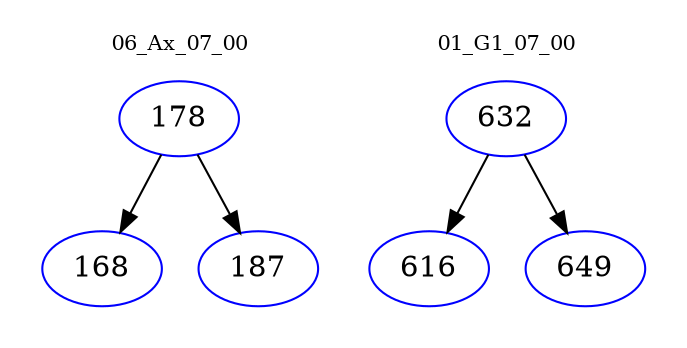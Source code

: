 digraph{
subgraph cluster_0 {
color = white
label = "06_Ax_07_00";
fontsize=10;
T0_178 [label="178", color="blue"]
T0_178 -> T0_168 [color="black"]
T0_168 [label="168", color="blue"]
T0_178 -> T0_187 [color="black"]
T0_187 [label="187", color="blue"]
}
subgraph cluster_1 {
color = white
label = "01_G1_07_00";
fontsize=10;
T1_632 [label="632", color="blue"]
T1_632 -> T1_616 [color="black"]
T1_616 [label="616", color="blue"]
T1_632 -> T1_649 [color="black"]
T1_649 [label="649", color="blue"]
}
}
